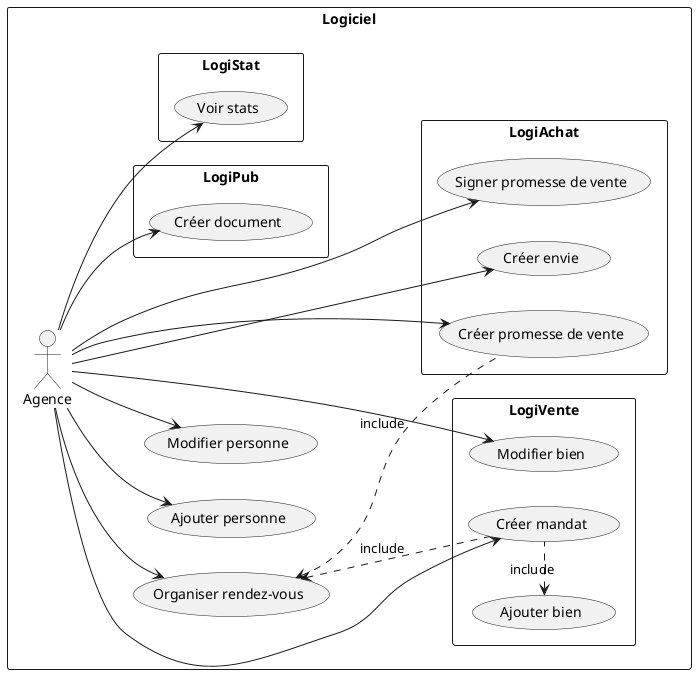 
@startuml

left to right direction

rectangle "Logiciel" {

  (Organiser rendez-vous)

  Agence --> (Ajouter personne)
  Agence --> (Modifier personne)
  Agence --> (Organiser rendez-vous)

  rectangle "LogiVente"{
    (Ajouter bien) <.right. (Créer mandat) : include
    Agence --> (Modifier bien)
    Agence --> (Créer mandat)
    (Créer mandat) .up.> (Organiser rendez-vous) : include
  }

  rectangle "LogiAchat"{
    Agence --> (Créer promesse de vente)
    Agence --> (Créer envie)
    (Créer promesse de vente) .up.> (Organiser rendez-vous) : include
    Agence --> (Signer promesse de vente)
  }

  rectangle "LogiPub"{
    Agence --> (Créer document)
  }

  rectangle "LogiStat"{
    Agence --> (Voir stats)
  }

}


@enduml
